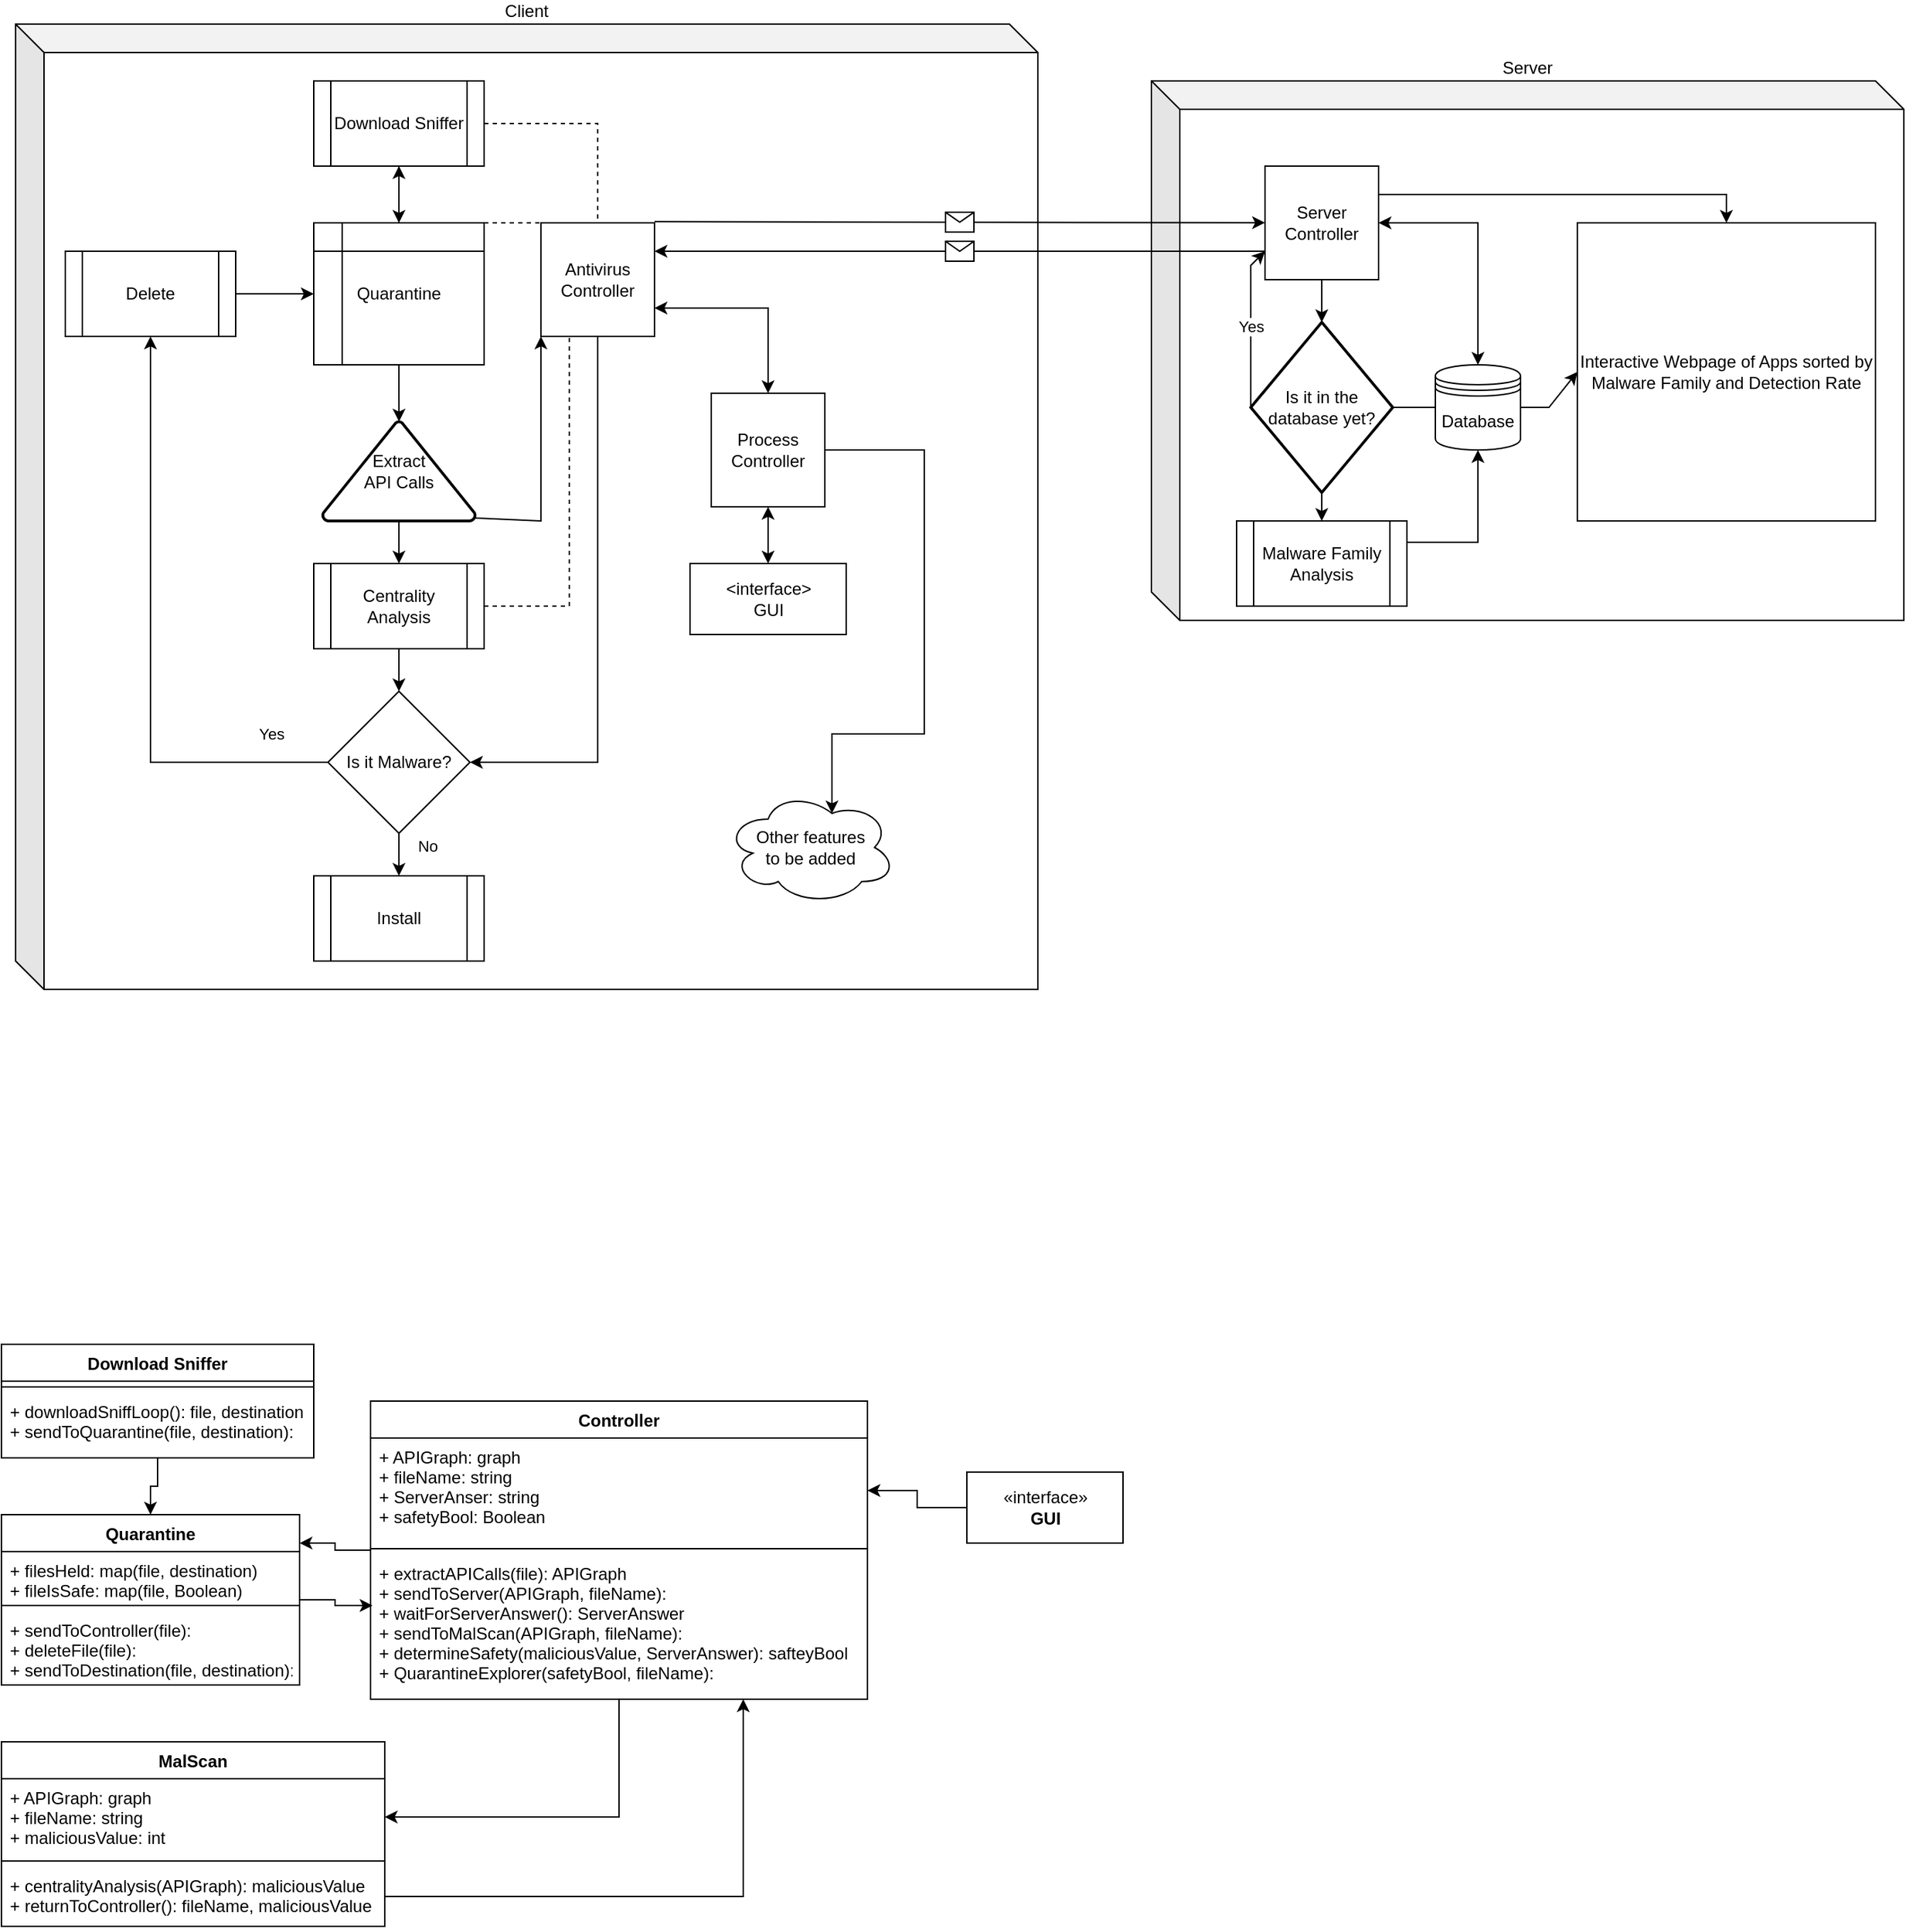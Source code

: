 <mxfile version="20.4.0" type="github">
  <diagram id="J6NZqgV9PblDVv29JcQf" name="Page-1">
    <mxGraphModel dx="1673" dy="-304" grid="1" gridSize="10" guides="1" tooltips="1" connect="1" arrows="1" fold="1" page="1" pageScale="1" pageWidth="1200" pageHeight="1200" math="0" shadow="0">
      <root>
        <mxCell id="0" />
        <mxCell id="1" parent="0" />
        <mxCell id="0_zjpEYmv4Nr92xrDwBH-23" style="edgeStyle=orthogonalEdgeStyle;rounded=0;orthogonalLoop=1;jettySize=auto;html=1;entryX=0.5;entryY=0;entryDx=0;entryDy=0;" parent="1" source="0_zjpEYmv4Nr92xrDwBH-1" target="0_zjpEYmv4Nr92xrDwBH-5" edge="1">
          <mxGeometry relative="1" as="geometry" />
        </mxCell>
        <mxCell id="0_zjpEYmv4Nr92xrDwBH-1" value="Download Sniffer" style="swimlane;fontStyle=1;align=center;verticalAlign=top;childLayout=stackLayout;horizontal=1;startSize=26;horizontalStack=0;resizeParent=1;resizeParentMax=0;resizeLast=0;collapsible=1;marginBottom=0;" parent="1" vertex="1">
          <mxGeometry x="180" y="2390" width="220" height="80" as="geometry" />
        </mxCell>
        <mxCell id="0_zjpEYmv4Nr92xrDwBH-3" value="" style="line;strokeWidth=1;fillColor=none;align=left;verticalAlign=middle;spacingTop=-1;spacingLeft=3;spacingRight=3;rotatable=0;labelPosition=right;points=[];portConstraint=eastwest;strokeColor=inherit;" parent="0_zjpEYmv4Nr92xrDwBH-1" vertex="1">
          <mxGeometry y="26" width="220" height="8" as="geometry" />
        </mxCell>
        <mxCell id="0_zjpEYmv4Nr92xrDwBH-4" value="+ downloadSniffLoop(): file, destination&#xa;+ sendToQuarantine(file, destination):&#xa;" style="text;strokeColor=none;fillColor=none;align=left;verticalAlign=top;spacingLeft=4;spacingRight=4;overflow=hidden;rotatable=0;points=[[0,0.5],[1,0.5]];portConstraint=eastwest;" parent="0_zjpEYmv4Nr92xrDwBH-1" vertex="1">
          <mxGeometry y="34" width="220" height="46" as="geometry" />
        </mxCell>
        <mxCell id="0_zjpEYmv4Nr92xrDwBH-22" style="edgeStyle=orthogonalEdgeStyle;rounded=0;orthogonalLoop=1;jettySize=auto;html=1;entryX=0.004;entryY=0.353;entryDx=0;entryDy=0;entryPerimeter=0;" parent="1" source="0_zjpEYmv4Nr92xrDwBH-5" target="0_zjpEYmv4Nr92xrDwBH-16" edge="1">
          <mxGeometry relative="1" as="geometry" />
        </mxCell>
        <mxCell id="0_zjpEYmv4Nr92xrDwBH-5" value="Quarantine" style="swimlane;fontStyle=1;align=center;verticalAlign=top;childLayout=stackLayout;horizontal=1;startSize=26;horizontalStack=0;resizeParent=1;resizeParentMax=0;resizeLast=0;collapsible=1;marginBottom=0;" parent="1" vertex="1">
          <mxGeometry x="180" y="2510" width="210" height="120" as="geometry" />
        </mxCell>
        <mxCell id="0_zjpEYmv4Nr92xrDwBH-6" value="+ filesHeld: map(file, destination)&#xa;+ fileIsSafe: map(file, Boolean)&#xa;" style="text;strokeColor=none;fillColor=none;align=left;verticalAlign=top;spacingLeft=4;spacingRight=4;overflow=hidden;rotatable=0;points=[[0,0.5],[1,0.5]];portConstraint=eastwest;" parent="0_zjpEYmv4Nr92xrDwBH-5" vertex="1">
          <mxGeometry y="26" width="210" height="34" as="geometry" />
        </mxCell>
        <mxCell id="0_zjpEYmv4Nr92xrDwBH-7" value="" style="line;strokeWidth=1;fillColor=none;align=left;verticalAlign=middle;spacingTop=-1;spacingLeft=3;spacingRight=3;rotatable=0;labelPosition=right;points=[];portConstraint=eastwest;strokeColor=inherit;" parent="0_zjpEYmv4Nr92xrDwBH-5" vertex="1">
          <mxGeometry y="60" width="210" height="8" as="geometry" />
        </mxCell>
        <mxCell id="0_zjpEYmv4Nr92xrDwBH-8" value="+ sendToController(file):&#xa;+ deleteFile(file):&#xa;+ sendToDestination(file, destination):&#xa;" style="text;strokeColor=none;fillColor=none;align=left;verticalAlign=top;spacingLeft=4;spacingRight=4;overflow=hidden;rotatable=0;points=[[0,0.5],[1,0.5]];portConstraint=eastwest;" parent="0_zjpEYmv4Nr92xrDwBH-5" vertex="1">
          <mxGeometry y="68" width="210" height="52" as="geometry" />
        </mxCell>
        <mxCell id="0_zjpEYmv4Nr92xrDwBH-9" value="MalScan" style="swimlane;fontStyle=1;align=center;verticalAlign=top;childLayout=stackLayout;horizontal=1;startSize=26;horizontalStack=0;resizeParent=1;resizeParentMax=0;resizeLast=0;collapsible=1;marginBottom=0;" parent="1" vertex="1">
          <mxGeometry x="180" y="2670" width="270" height="130" as="geometry" />
        </mxCell>
        <mxCell id="0_zjpEYmv4Nr92xrDwBH-10" value="+ APIGraph: graph&#xa;+ fileName: string&#xa;+ maliciousValue: int&#xa;" style="text;strokeColor=none;fillColor=none;align=left;verticalAlign=top;spacingLeft=4;spacingRight=4;overflow=hidden;rotatable=0;points=[[0,0.5],[1,0.5]];portConstraint=eastwest;" parent="0_zjpEYmv4Nr92xrDwBH-9" vertex="1">
          <mxGeometry y="26" width="270" height="54" as="geometry" />
        </mxCell>
        <mxCell id="0_zjpEYmv4Nr92xrDwBH-11" value="" style="line;strokeWidth=1;fillColor=none;align=left;verticalAlign=middle;spacingTop=-1;spacingLeft=3;spacingRight=3;rotatable=0;labelPosition=right;points=[];portConstraint=eastwest;strokeColor=inherit;" parent="0_zjpEYmv4Nr92xrDwBH-9" vertex="1">
          <mxGeometry y="80" width="270" height="8" as="geometry" />
        </mxCell>
        <mxCell id="0_zjpEYmv4Nr92xrDwBH-12" value="+ centralityAnalysis(APIGraph): maliciousValue&#xa;+ returnToController(): fileName, maliciousValue&#xa;" style="text;strokeColor=none;fillColor=none;align=left;verticalAlign=top;spacingLeft=4;spacingRight=4;overflow=hidden;rotatable=0;points=[[0,0.5],[1,0.5]];portConstraint=eastwest;" parent="0_zjpEYmv4Nr92xrDwBH-9" vertex="1">
          <mxGeometry y="88" width="270" height="42" as="geometry" />
        </mxCell>
        <mxCell id="0_zjpEYmv4Nr92xrDwBH-21" style="edgeStyle=orthogonalEdgeStyle;rounded=0;orthogonalLoop=1;jettySize=auto;html=1;entryX=1;entryY=0.167;entryDx=0;entryDy=0;entryPerimeter=0;" parent="1" source="0_zjpEYmv4Nr92xrDwBH-13" target="0_zjpEYmv4Nr92xrDwBH-5" edge="1">
          <mxGeometry relative="1" as="geometry" />
        </mxCell>
        <mxCell id="0_zjpEYmv4Nr92xrDwBH-24" style="edgeStyle=orthogonalEdgeStyle;rounded=0;orthogonalLoop=1;jettySize=auto;html=1;" parent="1" source="0_zjpEYmv4Nr92xrDwBH-13" target="0_zjpEYmv4Nr92xrDwBH-10" edge="1">
          <mxGeometry relative="1" as="geometry" />
        </mxCell>
        <mxCell id="0_zjpEYmv4Nr92xrDwBH-13" value="Controller" style="swimlane;fontStyle=1;align=center;verticalAlign=top;childLayout=stackLayout;horizontal=1;startSize=26;horizontalStack=0;resizeParent=1;resizeParentMax=0;resizeLast=0;collapsible=1;marginBottom=0;" parent="1" vertex="1">
          <mxGeometry x="440" y="2430" width="350" height="210" as="geometry" />
        </mxCell>
        <mxCell id="0_zjpEYmv4Nr92xrDwBH-14" value="+ APIGraph: graph&#xa;+ fileName: string&#xa;+ ServerAnser: string&#xa;+ safetyBool: Boolean&#xa;" style="text;strokeColor=none;fillColor=none;align=left;verticalAlign=top;spacingLeft=4;spacingRight=4;overflow=hidden;rotatable=0;points=[[0,0.5],[1,0.5]];portConstraint=eastwest;" parent="0_zjpEYmv4Nr92xrDwBH-13" vertex="1">
          <mxGeometry y="26" width="350" height="74" as="geometry" />
        </mxCell>
        <mxCell id="0_zjpEYmv4Nr92xrDwBH-15" value="" style="line;strokeWidth=1;fillColor=none;align=left;verticalAlign=middle;spacingTop=-1;spacingLeft=3;spacingRight=3;rotatable=0;labelPosition=right;points=[];portConstraint=eastwest;strokeColor=inherit;" parent="0_zjpEYmv4Nr92xrDwBH-13" vertex="1">
          <mxGeometry y="100" width="350" height="8" as="geometry" />
        </mxCell>
        <mxCell id="0_zjpEYmv4Nr92xrDwBH-16" value="+ extractAPICalls(file): APIGraph&#xa;+ sendToServer(APIGraph, fileName):&#xa;+ waitForServerAnswer(): ServerAnswer&#xa;+ sendToMalScan(APIGraph, fileName):&#xa;+ determineSafety(maliciousValue, ServerAnswer): safteyBool&#xa;+ QuarantineExplorer(safetyBool, fileName):&#xa;" style="text;strokeColor=none;fillColor=none;align=left;verticalAlign=top;spacingLeft=4;spacingRight=4;overflow=hidden;rotatable=0;points=[[0,0.5],[1,0.5]];portConstraint=eastwest;" parent="0_zjpEYmv4Nr92xrDwBH-13" vertex="1">
          <mxGeometry y="108" width="350" height="102" as="geometry" />
        </mxCell>
        <mxCell id="0_zjpEYmv4Nr92xrDwBH-25" style="edgeStyle=orthogonalEdgeStyle;rounded=0;orthogonalLoop=1;jettySize=auto;html=1;entryX=0.75;entryY=1;entryDx=0;entryDy=0;" parent="1" source="0_zjpEYmv4Nr92xrDwBH-12" target="0_zjpEYmv4Nr92xrDwBH-13" edge="1">
          <mxGeometry relative="1" as="geometry">
            <mxPoint x="640" y="2660" as="targetPoint" />
          </mxGeometry>
        </mxCell>
        <mxCell id="0_zjpEYmv4Nr92xrDwBH-28" style="edgeStyle=orthogonalEdgeStyle;rounded=0;orthogonalLoop=1;jettySize=auto;html=1;entryX=1;entryY=0.5;entryDx=0;entryDy=0;" parent="1" source="0_zjpEYmv4Nr92xrDwBH-26" target="0_zjpEYmv4Nr92xrDwBH-14" edge="1">
          <mxGeometry relative="1" as="geometry" />
        </mxCell>
        <mxCell id="0_zjpEYmv4Nr92xrDwBH-26" value="«interface»&lt;br&gt;&lt;b&gt;GUI&lt;/b&gt;" style="html=1;" parent="1" vertex="1">
          <mxGeometry x="860" y="2480" width="110" height="50" as="geometry" />
        </mxCell>
        <mxCell id="_HDo2zM_9GySww-Q-a_8-64" value="" style="group" vertex="1" connectable="0" parent="1">
          <mxGeometry x="190" y="1460" width="1330" height="680" as="geometry" />
        </mxCell>
        <mxCell id="_HDo2zM_9GySww-Q-a_8-41" value="Server" style="shape=cube;whiteSpace=wrap;html=1;boundedLbl=1;backgroundOutline=1;darkOpacity=0.05;darkOpacity2=0.1;labelPosition=center;verticalLabelPosition=top;align=center;verticalAlign=bottom;" vertex="1" parent="_HDo2zM_9GySww-Q-a_8-64">
          <mxGeometry x="800" y="40" width="530" height="380" as="geometry" />
        </mxCell>
        <mxCell id="_HDo2zM_9GySww-Q-a_8-36" value="Client" style="shape=cube;whiteSpace=wrap;html=1;boundedLbl=1;backgroundOutline=1;darkOpacity=0.05;darkOpacity2=0.1;labelPosition=center;verticalLabelPosition=top;align=center;verticalAlign=bottom;" vertex="1" parent="_HDo2zM_9GySww-Q-a_8-64">
          <mxGeometry width="720" height="680" as="geometry" />
        </mxCell>
        <mxCell id="_HDo2zM_9GySww-Q-a_8-6" value="Process&lt;br&gt;Controller" style="whiteSpace=wrap;html=1;aspect=fixed;" vertex="1" parent="_HDo2zM_9GySww-Q-a_8-64">
          <mxGeometry x="490" y="260" width="80" height="80" as="geometry" />
        </mxCell>
        <mxCell id="_HDo2zM_9GySww-Q-a_8-9" value="Antivirus&lt;br&gt;Controller" style="whiteSpace=wrap;html=1;aspect=fixed;" vertex="1" parent="_HDo2zM_9GySww-Q-a_8-64">
          <mxGeometry x="370" y="140" width="80" height="80" as="geometry" />
        </mxCell>
        <mxCell id="_HDo2zM_9GySww-Q-a_8-11" value="" style="endArrow=classic;startArrow=classic;html=1;rounded=0;entryX=1;entryY=0.75;entryDx=0;entryDy=0;exitX=0.5;exitY=0;exitDx=0;exitDy=0;" edge="1" parent="_HDo2zM_9GySww-Q-a_8-64" source="_HDo2zM_9GySww-Q-a_8-6" target="_HDo2zM_9GySww-Q-a_8-9">
          <mxGeometry width="50" height="50" relative="1" as="geometry">
            <mxPoint x="270" y="400" as="sourcePoint" />
            <mxPoint x="320" y="350" as="targetPoint" />
            <Array as="points">
              <mxPoint x="530" y="200" />
            </Array>
          </mxGeometry>
        </mxCell>
        <mxCell id="_HDo2zM_9GySww-Q-a_8-12" value="" style="endArrow=classic;startArrow=classic;html=1;rounded=0;entryX=0.5;entryY=1;entryDx=0;entryDy=0;" edge="1" parent="_HDo2zM_9GySww-Q-a_8-64" target="_HDo2zM_9GySww-Q-a_8-6">
          <mxGeometry width="50" height="50" relative="1" as="geometry">
            <mxPoint x="530" y="380" as="sourcePoint" />
            <mxPoint x="320" y="350" as="targetPoint" />
          </mxGeometry>
        </mxCell>
        <mxCell id="_HDo2zM_9GySww-Q-a_8-13" value="&amp;lt;interface&amp;gt;&lt;br&gt;GUI" style="html=1;" vertex="1" parent="_HDo2zM_9GySww-Q-a_8-64">
          <mxGeometry x="475" y="380" width="110" height="50" as="geometry" />
        </mxCell>
        <mxCell id="_HDo2zM_9GySww-Q-a_8-16" style="edgeStyle=orthogonalEdgeStyle;rounded=0;orthogonalLoop=1;jettySize=auto;html=1;exitX=0.5;exitY=1;exitDx=0;exitDy=0;entryX=0.5;entryY=0;entryDx=0;entryDy=0;" edge="1" parent="_HDo2zM_9GySww-Q-a_8-64" source="_HDo2zM_9GySww-Q-a_8-14">
          <mxGeometry relative="1" as="geometry">
            <mxPoint x="270" y="140" as="targetPoint" />
          </mxGeometry>
        </mxCell>
        <mxCell id="_HDo2zM_9GySww-Q-a_8-14" value="Download Sniffer" style="shape=process;whiteSpace=wrap;html=1;backgroundOutline=1;" vertex="1" parent="_HDo2zM_9GySww-Q-a_8-64">
          <mxGeometry x="210" y="40" width="120" height="60" as="geometry" />
        </mxCell>
        <mxCell id="_HDo2zM_9GySww-Q-a_8-18" value="Extract&lt;br&gt;API Calls" style="strokeWidth=2;html=1;shape=mxgraph.flowchart.extract_or_measurement;whiteSpace=wrap;" vertex="1" parent="_HDo2zM_9GySww-Q-a_8-64">
          <mxGeometry x="216.25" y="280" width="107.5" height="70" as="geometry" />
        </mxCell>
        <mxCell id="_HDo2zM_9GySww-Q-a_8-19" value="" style="endArrow=classic;html=1;rounded=0;exitX=0.99;exitY=0.97;exitDx=0;exitDy=0;exitPerimeter=0;entryX=0;entryY=1;entryDx=0;entryDy=0;" edge="1" parent="_HDo2zM_9GySww-Q-a_8-64" source="_HDo2zM_9GySww-Q-a_8-18" target="_HDo2zM_9GySww-Q-a_8-9">
          <mxGeometry width="50" height="50" relative="1" as="geometry">
            <mxPoint x="270" y="260" as="sourcePoint" />
            <mxPoint x="320" y="210" as="targetPoint" />
            <Array as="points">
              <mxPoint x="370" y="350" />
            </Array>
          </mxGeometry>
        </mxCell>
        <mxCell id="_HDo2zM_9GySww-Q-a_8-21" value="" style="endArrow=none;dashed=1;html=1;rounded=0;entryX=0.5;entryY=0;entryDx=0;entryDy=0;exitX=1;exitY=0.5;exitDx=0;exitDy=0;" edge="1" parent="_HDo2zM_9GySww-Q-a_8-64" source="_HDo2zM_9GySww-Q-a_8-14" target="_HDo2zM_9GySww-Q-a_8-9">
          <mxGeometry width="50" height="50" relative="1" as="geometry">
            <mxPoint x="270" y="30" as="sourcePoint" />
            <mxPoint x="320" y="-20" as="targetPoint" />
            <Array as="points">
              <mxPoint x="410" y="70" />
            </Array>
          </mxGeometry>
        </mxCell>
        <mxCell id="_HDo2zM_9GySww-Q-a_8-22" value="" style="endArrow=none;dashed=1;html=1;rounded=0;entryX=0;entryY=0;entryDx=0;entryDy=0;exitX=1;exitY=0;exitDx=0;exitDy=0;" edge="1" parent="_HDo2zM_9GySww-Q-a_8-64" source="_HDo2zM_9GySww-Q-a_8-34" target="_HDo2zM_9GySww-Q-a_8-9">
          <mxGeometry width="50" height="50" relative="1" as="geometry">
            <mxPoint x="330" y="180" as="sourcePoint" />
            <mxPoint x="320" y="210" as="targetPoint" />
          </mxGeometry>
        </mxCell>
        <mxCell id="_HDo2zM_9GySww-Q-a_8-23" value="" style="endArrow=classic;html=1;rounded=0;exitX=0.5;exitY=1;exitDx=0;exitDy=0;exitPerimeter=0;" edge="1" parent="_HDo2zM_9GySww-Q-a_8-64" source="_HDo2zM_9GySww-Q-a_8-18" target="_HDo2zM_9GySww-Q-a_8-24">
          <mxGeometry width="50" height="50" relative="1" as="geometry">
            <mxPoint x="270" y="380" as="sourcePoint" />
            <mxPoint x="270" y="390" as="targetPoint" />
          </mxGeometry>
        </mxCell>
        <mxCell id="_HDo2zM_9GySww-Q-a_8-24" value="Centrality Analysis" style="shape=process;whiteSpace=wrap;html=1;backgroundOutline=1;" vertex="1" parent="_HDo2zM_9GySww-Q-a_8-64">
          <mxGeometry x="210" y="380" width="120" height="60" as="geometry" />
        </mxCell>
        <mxCell id="_HDo2zM_9GySww-Q-a_8-25" value="Is it Malware?" style="rhombus;whiteSpace=wrap;html=1;" vertex="1" parent="_HDo2zM_9GySww-Q-a_8-64">
          <mxGeometry x="220" y="470" width="100" height="100" as="geometry" />
        </mxCell>
        <mxCell id="_HDo2zM_9GySww-Q-a_8-26" value="" style="edgeStyle=orthogonalEdgeStyle;rounded=0;orthogonalLoop=1;jettySize=auto;html=1;" edge="1" parent="_HDo2zM_9GySww-Q-a_8-64" source="_HDo2zM_9GySww-Q-a_8-24" target="_HDo2zM_9GySww-Q-a_8-25">
          <mxGeometry relative="1" as="geometry" />
        </mxCell>
        <mxCell id="_HDo2zM_9GySww-Q-a_8-27" value="Install" style="shape=process;whiteSpace=wrap;html=1;backgroundOutline=1;" vertex="1" parent="_HDo2zM_9GySww-Q-a_8-64">
          <mxGeometry x="210" y="600" width="120" height="60" as="geometry" />
        </mxCell>
        <mxCell id="_HDo2zM_9GySww-Q-a_8-28" value="No" style="edgeStyle=orthogonalEdgeStyle;rounded=0;orthogonalLoop=1;jettySize=auto;html=1;" edge="1" parent="_HDo2zM_9GySww-Q-a_8-64" source="_HDo2zM_9GySww-Q-a_8-25" target="_HDo2zM_9GySww-Q-a_8-27">
          <mxGeometry x="0.201" y="20" relative="1" as="geometry">
            <mxPoint y="-1" as="offset" />
          </mxGeometry>
        </mxCell>
        <mxCell id="_HDo2zM_9GySww-Q-a_8-30" value="Delete" style="shape=process;whiteSpace=wrap;html=1;backgroundOutline=1;" vertex="1" parent="_HDo2zM_9GySww-Q-a_8-64">
          <mxGeometry x="35" y="160" width="120" height="60" as="geometry" />
        </mxCell>
        <mxCell id="_HDo2zM_9GySww-Q-a_8-29" value="Yes" style="edgeStyle=orthogonalEdgeStyle;rounded=0;orthogonalLoop=1;jettySize=auto;html=1;" edge="1" parent="_HDo2zM_9GySww-Q-a_8-64" source="_HDo2zM_9GySww-Q-a_8-25" target="_HDo2zM_9GySww-Q-a_8-30">
          <mxGeometry x="-0.812" y="-20" relative="1" as="geometry">
            <mxPoint x="130" y="220" as="targetPoint" />
            <mxPoint as="offset" />
          </mxGeometry>
        </mxCell>
        <mxCell id="_HDo2zM_9GySww-Q-a_8-32" value="" style="endArrow=none;dashed=1;html=1;rounded=0;exitX=1;exitY=0.5;exitDx=0;exitDy=0;entryX=0.25;entryY=1;entryDx=0;entryDy=0;" edge="1" parent="_HDo2zM_9GySww-Q-a_8-64" source="_HDo2zM_9GySww-Q-a_8-24" target="_HDo2zM_9GySww-Q-a_8-9">
          <mxGeometry width="50" height="50" relative="1" as="geometry">
            <mxPoint x="270" y="370" as="sourcePoint" />
            <mxPoint x="320" y="320" as="targetPoint" />
            <Array as="points">
              <mxPoint x="390" y="410" />
            </Array>
          </mxGeometry>
        </mxCell>
        <mxCell id="_HDo2zM_9GySww-Q-a_8-33" value="" style="endArrow=classic;html=1;rounded=0;exitX=0.5;exitY=1;exitDx=0;exitDy=0;entryX=1;entryY=0.5;entryDx=0;entryDy=0;" edge="1" parent="_HDo2zM_9GySww-Q-a_8-64" source="_HDo2zM_9GySww-Q-a_8-9" target="_HDo2zM_9GySww-Q-a_8-25">
          <mxGeometry width="50" height="50" relative="1" as="geometry">
            <mxPoint x="270" y="370" as="sourcePoint" />
            <mxPoint x="320" y="320" as="targetPoint" />
            <Array as="points">
              <mxPoint x="410" y="520" />
            </Array>
          </mxGeometry>
        </mxCell>
        <mxCell id="_HDo2zM_9GySww-Q-a_8-35" value="" style="edgeStyle=orthogonalEdgeStyle;rounded=0;orthogonalLoop=1;jettySize=auto;html=1;exitX=0.5;exitY=0;exitDx=0;exitDy=0;" edge="1" parent="_HDo2zM_9GySww-Q-a_8-64" source="_HDo2zM_9GySww-Q-a_8-34" target="_HDo2zM_9GySww-Q-a_8-14">
          <mxGeometry relative="1" as="geometry">
            <mxPoint x="270" y="140" as="sourcePoint" />
          </mxGeometry>
        </mxCell>
        <mxCell id="_HDo2zM_9GySww-Q-a_8-34" value="Quarantine" style="shape=internalStorage;whiteSpace=wrap;html=1;backgroundOutline=1;" vertex="1" parent="_HDo2zM_9GySww-Q-a_8-64">
          <mxGeometry x="210" y="140" width="120" height="100" as="geometry" />
        </mxCell>
        <mxCell id="_HDo2zM_9GySww-Q-a_8-17" style="edgeStyle=orthogonalEdgeStyle;rounded=0;orthogonalLoop=1;jettySize=auto;html=1;exitX=0.5;exitY=1;exitDx=0;exitDy=0;" edge="1" parent="_HDo2zM_9GySww-Q-a_8-64" source="_HDo2zM_9GySww-Q-a_8-34" target="_HDo2zM_9GySww-Q-a_8-18">
          <mxGeometry relative="1" as="geometry">
            <mxPoint x="269.941" y="280" as="targetPoint" />
            <mxPoint x="270" y="240" as="sourcePoint" />
          </mxGeometry>
        </mxCell>
        <mxCell id="_HDo2zM_9GySww-Q-a_8-37" value="Other features&lt;br&gt;to be added" style="ellipse;shape=cloud;whiteSpace=wrap;html=1;" vertex="1" parent="_HDo2zM_9GySww-Q-a_8-64">
          <mxGeometry x="500" y="540" width="120" height="80" as="geometry" />
        </mxCell>
        <mxCell id="_HDo2zM_9GySww-Q-a_8-40" value="" style="endArrow=classic;html=1;rounded=0;exitX=1;exitY=0.5;exitDx=0;exitDy=0;entryX=0.625;entryY=0.2;entryDx=0;entryDy=0;entryPerimeter=0;" edge="1" parent="_HDo2zM_9GySww-Q-a_8-64" source="_HDo2zM_9GySww-Q-a_8-6" target="_HDo2zM_9GySww-Q-a_8-37">
          <mxGeometry width="50" height="50" relative="1" as="geometry">
            <mxPoint x="270" y="400" as="sourcePoint" />
            <mxPoint x="320" y="350" as="targetPoint" />
            <Array as="points">
              <mxPoint x="640" y="300" />
              <mxPoint x="640" y="500" />
              <mxPoint x="575" y="500" />
            </Array>
          </mxGeometry>
        </mxCell>
        <mxCell id="_HDo2zM_9GySww-Q-a_8-42" value="Server Controller" style="whiteSpace=wrap;html=1;aspect=fixed;" vertex="1" parent="_HDo2zM_9GySww-Q-a_8-64">
          <mxGeometry x="880" y="100" width="80" height="80" as="geometry" />
        </mxCell>
        <mxCell id="_HDo2zM_9GySww-Q-a_8-43" value="Database" style="shape=datastore;whiteSpace=wrap;html=1;" vertex="1" parent="_HDo2zM_9GySww-Q-a_8-64">
          <mxGeometry x="1000" y="240" width="60" height="60" as="geometry" />
        </mxCell>
        <mxCell id="_HDo2zM_9GySww-Q-a_8-44" value="Is it in the database yet?" style="strokeWidth=2;html=1;shape=mxgraph.flowchart.decision;whiteSpace=wrap;" vertex="1" parent="_HDo2zM_9GySww-Q-a_8-64">
          <mxGeometry x="870" y="210" width="100" height="120" as="geometry" />
        </mxCell>
        <mxCell id="_HDo2zM_9GySww-Q-a_8-45" value="" style="endArrow=classic;html=1;rounded=0;exitX=0.5;exitY=1;exitDx=0;exitDy=0;entryX=0.5;entryY=0;entryDx=0;entryDy=0;entryPerimeter=0;" edge="1" parent="_HDo2zM_9GySww-Q-a_8-64" source="_HDo2zM_9GySww-Q-a_8-42" target="_HDo2zM_9GySww-Q-a_8-44">
          <mxGeometry width="50" height="50" relative="1" as="geometry">
            <mxPoint x="610" y="280" as="sourcePoint" />
            <mxPoint x="660" y="230" as="targetPoint" />
          </mxGeometry>
        </mxCell>
        <mxCell id="_HDo2zM_9GySww-Q-a_8-47" value="" style="endArrow=none;html=1;rounded=0;entryX=1;entryY=0.5;entryDx=0;entryDy=0;entryPerimeter=0;exitX=0;exitY=0.5;exitDx=0;exitDy=0;" edge="1" parent="_HDo2zM_9GySww-Q-a_8-64" source="_HDo2zM_9GySww-Q-a_8-43" target="_HDo2zM_9GySww-Q-a_8-44">
          <mxGeometry width="50" height="50" relative="1" as="geometry">
            <mxPoint x="610" y="270" as="sourcePoint" />
            <mxPoint x="660" y="220" as="targetPoint" />
          </mxGeometry>
        </mxCell>
        <mxCell id="_HDo2zM_9GySww-Q-a_8-48" value="Yes" style="endArrow=classic;html=1;rounded=0;exitX=0;exitY=0.5;exitDx=0;exitDy=0;exitPerimeter=0;entryX=0;entryY=0.75;entryDx=0;entryDy=0;" edge="1" parent="_HDo2zM_9GySww-Q-a_8-64" source="_HDo2zM_9GySww-Q-a_8-44" target="_HDo2zM_9GySww-Q-a_8-42">
          <mxGeometry width="50" height="50" relative="1" as="geometry">
            <mxPoint x="610" y="270" as="sourcePoint" />
            <mxPoint x="660" y="220" as="targetPoint" />
            <Array as="points">
              <mxPoint x="870" y="170" />
            </Array>
          </mxGeometry>
        </mxCell>
        <mxCell id="_HDo2zM_9GySww-Q-a_8-51" value="" style="endArrow=classic;html=1;rounded=0;exitX=0.5;exitY=1;exitDx=0;exitDy=0;exitPerimeter=0;" edge="1" parent="_HDo2zM_9GySww-Q-a_8-64" source="_HDo2zM_9GySww-Q-a_8-44" target="_HDo2zM_9GySww-Q-a_8-52">
          <mxGeometry width="50" height="50" relative="1" as="geometry">
            <mxPoint x="840" y="320" as="sourcePoint" />
            <mxPoint x="910" y="300" as="targetPoint" />
          </mxGeometry>
        </mxCell>
        <mxCell id="_HDo2zM_9GySww-Q-a_8-52" value="Malware Family Analysis" style="shape=process;whiteSpace=wrap;html=1;backgroundOutline=1;" vertex="1" parent="_HDo2zM_9GySww-Q-a_8-64">
          <mxGeometry x="860" y="350" width="120" height="60" as="geometry" />
        </mxCell>
        <mxCell id="_HDo2zM_9GySww-Q-a_8-55" value="Interactive Webpage of Apps sorted by Malware Family and Detection Rate" style="whiteSpace=wrap;html=1;aspect=fixed;" vertex="1" parent="_HDo2zM_9GySww-Q-a_8-64">
          <mxGeometry x="1100" y="140" width="210" height="210" as="geometry" />
        </mxCell>
        <mxCell id="_HDo2zM_9GySww-Q-a_8-56" value="" style="endArrow=classic;html=1;rounded=0;exitX=1;exitY=0.25;exitDx=0;exitDy=0;entryX=0.5;entryY=1;entryDx=0;entryDy=0;" edge="1" parent="_HDo2zM_9GySww-Q-a_8-64" source="_HDo2zM_9GySww-Q-a_8-52" target="_HDo2zM_9GySww-Q-a_8-43">
          <mxGeometry width="50" height="50" relative="1" as="geometry">
            <mxPoint x="1020" y="270" as="sourcePoint" />
            <mxPoint x="1070" y="220" as="targetPoint" />
            <Array as="points">
              <mxPoint x="1030" y="365" />
            </Array>
          </mxGeometry>
        </mxCell>
        <mxCell id="_HDo2zM_9GySww-Q-a_8-57" value="" style="endArrow=classic;html=1;rounded=0;entryX=0;entryY=0.5;entryDx=0;entryDy=0;" edge="1" parent="_HDo2zM_9GySww-Q-a_8-64" target="_HDo2zM_9GySww-Q-a_8-55">
          <mxGeometry width="50" height="50" relative="1" as="geometry">
            <mxPoint x="1060" y="270" as="sourcePoint" />
            <mxPoint x="1070" y="220" as="targetPoint" />
            <Array as="points">
              <mxPoint x="1080" y="270" />
            </Array>
          </mxGeometry>
        </mxCell>
        <mxCell id="_HDo2zM_9GySww-Q-a_8-58" value="" style="endArrow=classic;html=1;rounded=0;entryX=0.5;entryY=0;entryDx=0;entryDy=0;" edge="1" parent="_HDo2zM_9GySww-Q-a_8-64" target="_HDo2zM_9GySww-Q-a_8-55">
          <mxGeometry width="50" height="50" relative="1" as="geometry">
            <mxPoint x="960" y="120" as="sourcePoint" />
            <mxPoint x="1010" y="70" as="targetPoint" />
            <Array as="points">
              <mxPoint x="1205" y="120" />
            </Array>
          </mxGeometry>
        </mxCell>
        <mxCell id="_HDo2zM_9GySww-Q-a_8-59" value="" style="endArrow=classic;startArrow=classic;html=1;rounded=0;exitX=0.5;exitY=0;exitDx=0;exitDy=0;entryX=1;entryY=0.5;entryDx=0;entryDy=0;" edge="1" parent="_HDo2zM_9GySww-Q-a_8-64" source="_HDo2zM_9GySww-Q-a_8-43" target="_HDo2zM_9GySww-Q-a_8-42">
          <mxGeometry width="50" height="50" relative="1" as="geometry">
            <mxPoint x="1020" y="270" as="sourcePoint" />
            <mxPoint x="1070" y="220" as="targetPoint" />
            <Array as="points">
              <mxPoint x="1030" y="140" />
            </Array>
          </mxGeometry>
        </mxCell>
        <mxCell id="_HDo2zM_9GySww-Q-a_8-60" value="" style="endArrow=classic;html=1;rounded=0;" edge="1" parent="_HDo2zM_9GySww-Q-a_8-64" target="_HDo2zM_9GySww-Q-a_8-42">
          <mxGeometry relative="1" as="geometry">
            <mxPoint x="450" y="139.17" as="sourcePoint" />
            <mxPoint x="550" y="139.17" as="targetPoint" />
          </mxGeometry>
        </mxCell>
        <mxCell id="_HDo2zM_9GySww-Q-a_8-61" value="" style="shape=message;html=1;outlineConnect=0;" vertex="1" parent="_HDo2zM_9GySww-Q-a_8-60">
          <mxGeometry width="20" height="14" relative="1" as="geometry">
            <mxPoint x="-10" y="-7" as="offset" />
          </mxGeometry>
        </mxCell>
        <mxCell id="_HDo2zM_9GySww-Q-a_8-62" value="" style="endArrow=classic;html=1;rounded=0;entryX=1;entryY=0.25;entryDx=0;entryDy=0;exitX=0;exitY=0.75;exitDx=0;exitDy=0;" edge="1" parent="_HDo2zM_9GySww-Q-a_8-64" source="_HDo2zM_9GySww-Q-a_8-42" target="_HDo2zM_9GySww-Q-a_8-9">
          <mxGeometry relative="1" as="geometry">
            <mxPoint x="640" y="250" as="sourcePoint" />
            <mxPoint x="740" y="250" as="targetPoint" />
          </mxGeometry>
        </mxCell>
        <mxCell id="_HDo2zM_9GySww-Q-a_8-63" value="" style="shape=message;html=1;outlineConnect=0;" vertex="1" parent="_HDo2zM_9GySww-Q-a_8-62">
          <mxGeometry width="20" height="14" relative="1" as="geometry">
            <mxPoint x="-10" y="-7" as="offset" />
          </mxGeometry>
        </mxCell>
        <mxCell id="_HDo2zM_9GySww-Q-a_8-31" style="edgeStyle=orthogonalEdgeStyle;rounded=0;orthogonalLoop=1;jettySize=auto;html=1;entryX=0;entryY=0.5;entryDx=0;entryDy=0;" edge="1" parent="_HDo2zM_9GySww-Q-a_8-64" source="_HDo2zM_9GySww-Q-a_8-30" target="_HDo2zM_9GySww-Q-a_8-34">
          <mxGeometry relative="1" as="geometry">
            <mxPoint x="210" y="190" as="targetPoint" />
          </mxGeometry>
        </mxCell>
      </root>
    </mxGraphModel>
  </diagram>
</mxfile>
